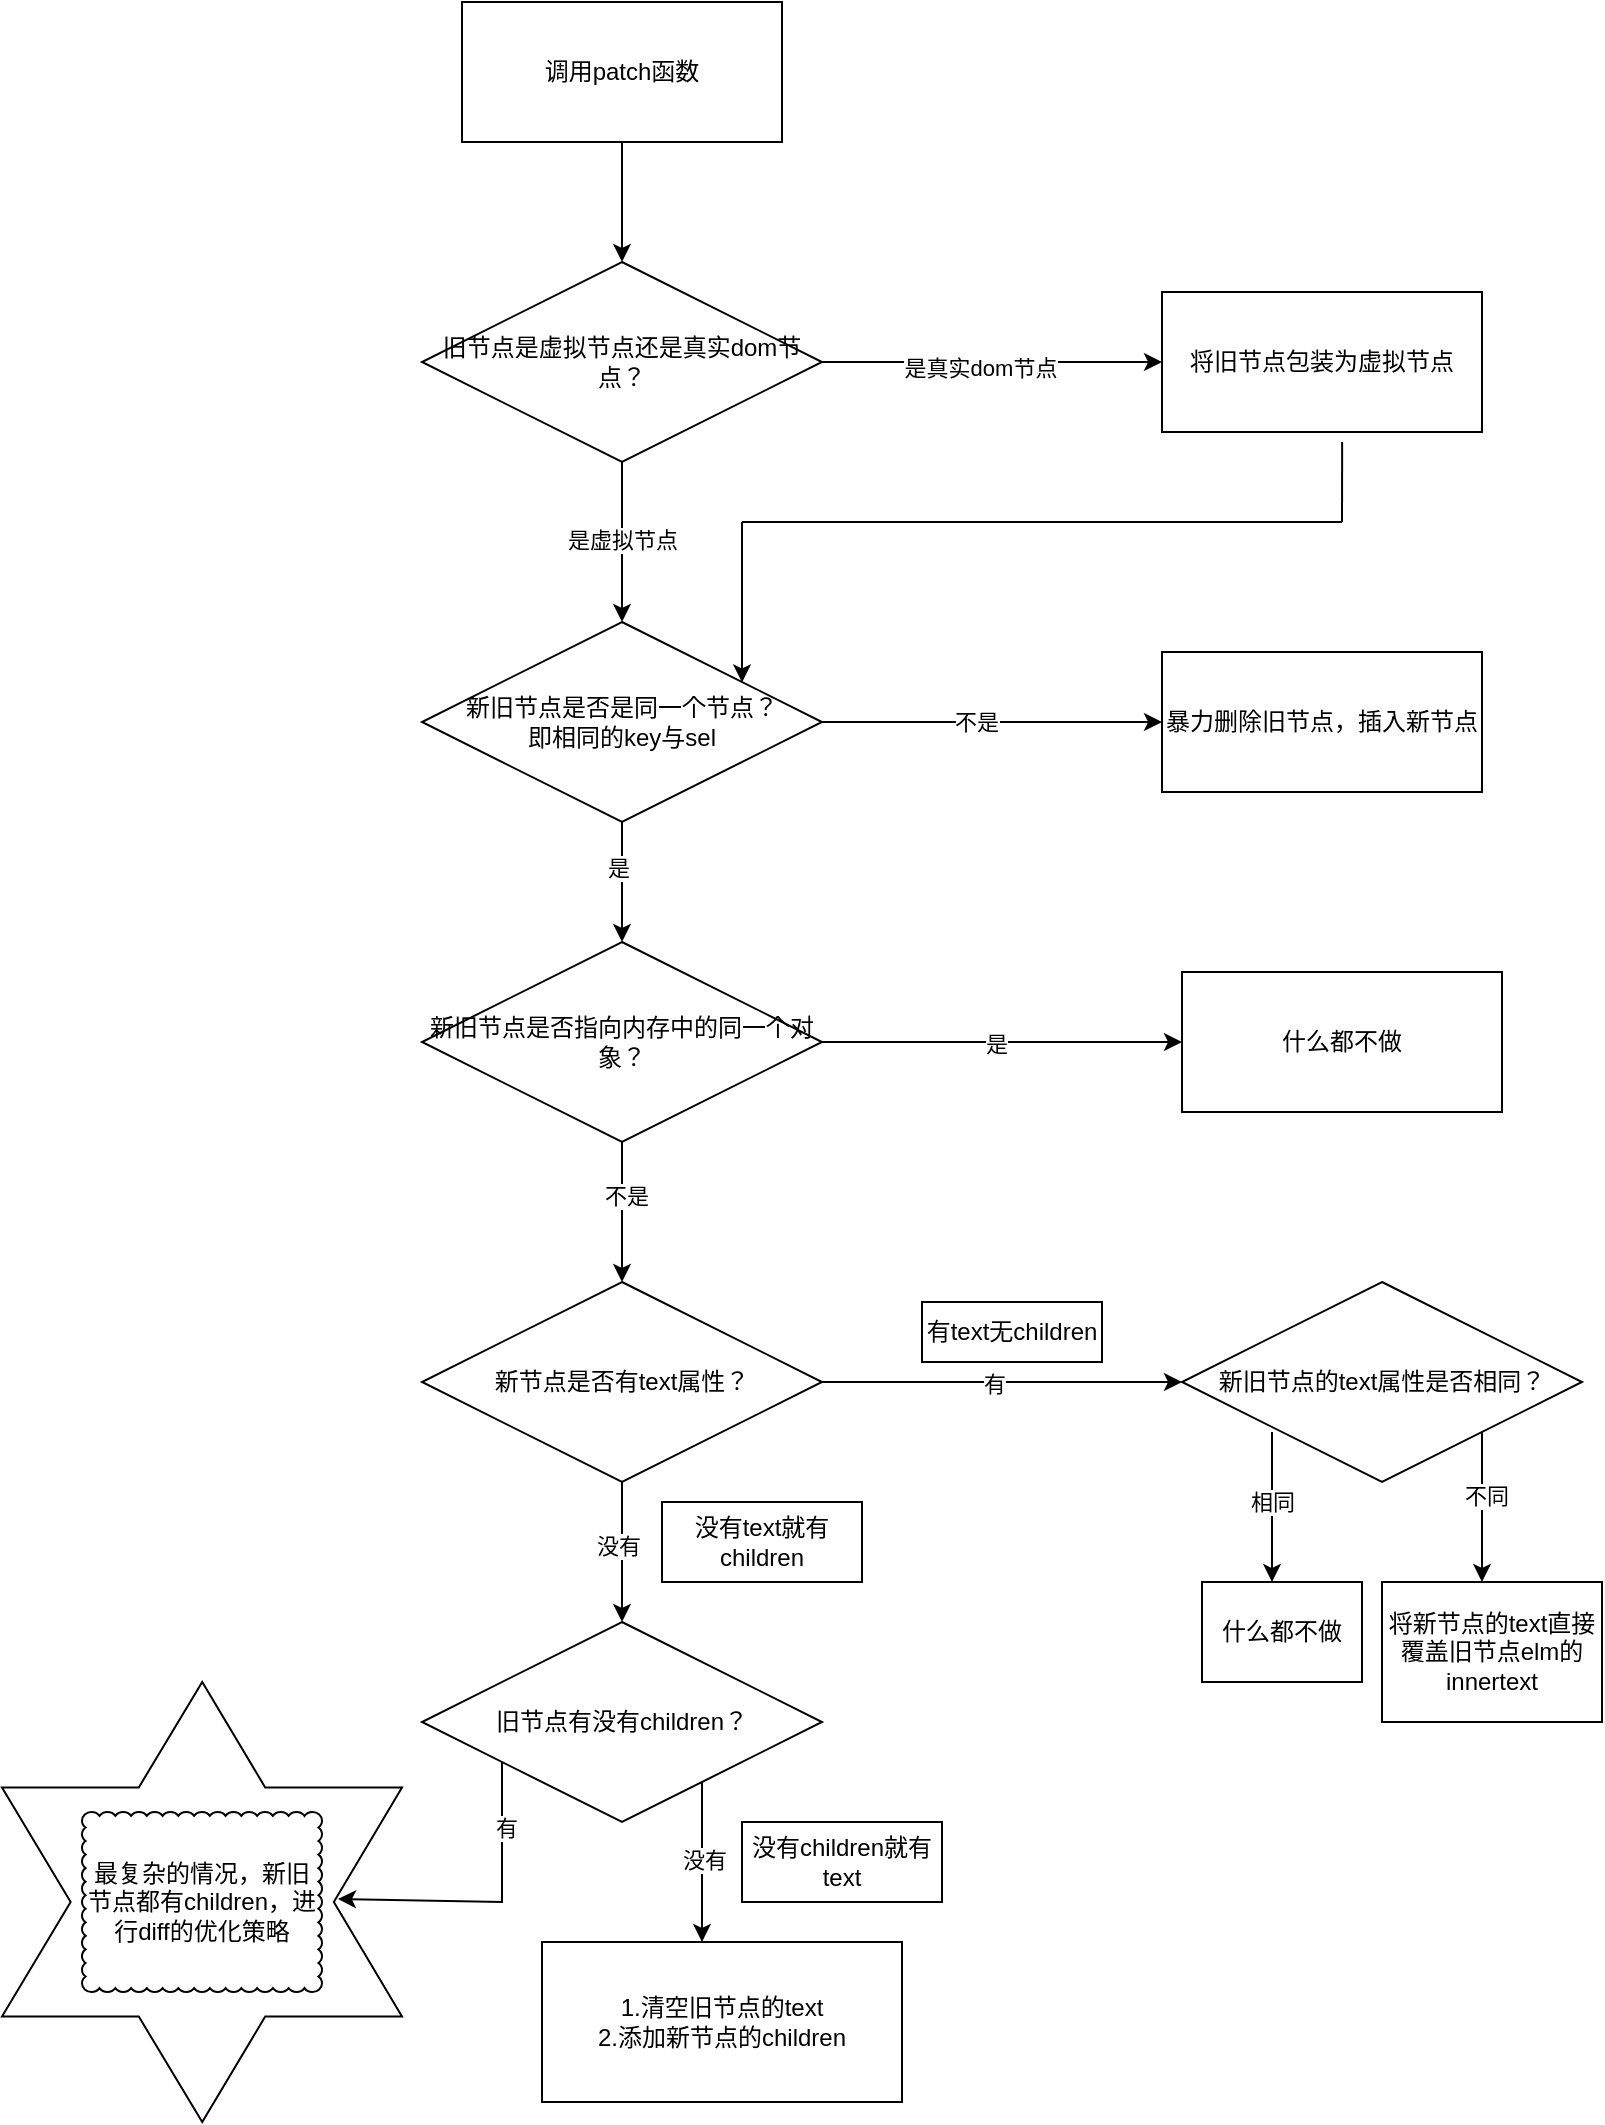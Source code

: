 <mxfile version="22.0.2" type="device">
  <diagram name="第 1 页" id="FmQLkWTraMumQVq7x-Zr">
    <mxGraphModel dx="1917" dy="654" grid="1" gridSize="10" guides="1" tooltips="1" connect="1" arrows="1" fold="1" page="1" pageScale="1" pageWidth="827" pageHeight="1169" math="0" shadow="0">
      <root>
        <mxCell id="0" />
        <mxCell id="1" parent="0" />
        <mxCell id="bMmdcNtneh8HkI6Ku9qq-1" value="调用patch函数" style="rounded=0;whiteSpace=wrap;html=1;" vertex="1" parent="1">
          <mxGeometry x="40" y="50" width="160" height="70" as="geometry" />
        </mxCell>
        <mxCell id="bMmdcNtneh8HkI6Ku9qq-3" value="旧节点是虚拟节点还是真实dom节点？" style="rhombus;whiteSpace=wrap;html=1;" vertex="1" parent="1">
          <mxGeometry x="20" y="180" width="200" height="100" as="geometry" />
        </mxCell>
        <mxCell id="bMmdcNtneh8HkI6Ku9qq-6" value="" style="endArrow=classic;html=1;rounded=0;exitX=0.5;exitY=1;exitDx=0;exitDy=0;entryX=0.5;entryY=0;entryDx=0;entryDy=0;" edge="1" parent="1" source="bMmdcNtneh8HkI6Ku9qq-1" target="bMmdcNtneh8HkI6Ku9qq-3">
          <mxGeometry width="50" height="50" relative="1" as="geometry">
            <mxPoint x="530" y="330" as="sourcePoint" />
            <mxPoint x="580" y="280" as="targetPoint" />
          </mxGeometry>
        </mxCell>
        <mxCell id="bMmdcNtneh8HkI6Ku9qq-7" value="" style="endArrow=classic;html=1;rounded=0;exitX=1;exitY=0.5;exitDx=0;exitDy=0;" edge="1" parent="1" source="bMmdcNtneh8HkI6Ku9qq-3">
          <mxGeometry width="50" height="50" relative="1" as="geometry">
            <mxPoint x="530" y="330" as="sourcePoint" />
            <mxPoint x="390" y="230" as="targetPoint" />
          </mxGeometry>
        </mxCell>
        <mxCell id="bMmdcNtneh8HkI6Ku9qq-8" value="Text" style="edgeLabel;html=1;align=center;verticalAlign=middle;resizable=0;points=[];" vertex="1" connectable="0" parent="bMmdcNtneh8HkI6Ku9qq-7">
          <mxGeometry x="-0.106" y="-2" relative="1" as="geometry">
            <mxPoint as="offset" />
          </mxGeometry>
        </mxCell>
        <mxCell id="bMmdcNtneh8HkI6Ku9qq-9" value="是真实dom节点" style="edgeLabel;html=1;align=center;verticalAlign=middle;resizable=0;points=[];" vertex="1" connectable="0" parent="bMmdcNtneh8HkI6Ku9qq-7">
          <mxGeometry x="-0.071" y="-3" relative="1" as="geometry">
            <mxPoint as="offset" />
          </mxGeometry>
        </mxCell>
        <mxCell id="bMmdcNtneh8HkI6Ku9qq-10" value="将旧节点包装为虚拟节点" style="rounded=0;whiteSpace=wrap;html=1;" vertex="1" parent="1">
          <mxGeometry x="390" y="195" width="160" height="70" as="geometry" />
        </mxCell>
        <mxCell id="bMmdcNtneh8HkI6Ku9qq-11" value="" style="endArrow=classic;html=1;rounded=0;exitX=0.5;exitY=1;exitDx=0;exitDy=0;" edge="1" parent="1" source="bMmdcNtneh8HkI6Ku9qq-3">
          <mxGeometry width="50" height="50" relative="1" as="geometry">
            <mxPoint x="460" y="290" as="sourcePoint" />
            <mxPoint x="120" y="360" as="targetPoint" />
          </mxGeometry>
        </mxCell>
        <mxCell id="bMmdcNtneh8HkI6Ku9qq-12" value="是虚拟节点" style="edgeLabel;html=1;align=center;verticalAlign=middle;resizable=0;points=[];" vertex="1" connectable="0" parent="bMmdcNtneh8HkI6Ku9qq-11">
          <mxGeometry x="-0.037" relative="1" as="geometry">
            <mxPoint as="offset" />
          </mxGeometry>
        </mxCell>
        <mxCell id="bMmdcNtneh8HkI6Ku9qq-13" value="" style="endArrow=none;html=1;rounded=0;exitX=0.563;exitY=1.071;exitDx=0;exitDy=0;exitPerimeter=0;" edge="1" parent="1" source="bMmdcNtneh8HkI6Ku9qq-10">
          <mxGeometry width="50" height="50" relative="1" as="geometry">
            <mxPoint x="460" y="290" as="sourcePoint" />
            <mxPoint x="480" y="310" as="targetPoint" />
          </mxGeometry>
        </mxCell>
        <mxCell id="bMmdcNtneh8HkI6Ku9qq-14" value="" style="endArrow=none;html=1;rounded=0;" edge="1" parent="1">
          <mxGeometry width="50" height="50" relative="1" as="geometry">
            <mxPoint x="480" y="310" as="sourcePoint" />
            <mxPoint x="180" y="310" as="targetPoint" />
          </mxGeometry>
        </mxCell>
        <mxCell id="bMmdcNtneh8HkI6Ku9qq-15" value="" style="endArrow=classic;html=1;rounded=0;entryX=0.8;entryY=0.302;entryDx=0;entryDy=0;entryPerimeter=0;" edge="1" parent="1" target="bMmdcNtneh8HkI6Ku9qq-16">
          <mxGeometry width="50" height="50" relative="1" as="geometry">
            <mxPoint x="180" y="310" as="sourcePoint" />
            <mxPoint x="180" y="360" as="targetPoint" />
          </mxGeometry>
        </mxCell>
        <mxCell id="bMmdcNtneh8HkI6Ku9qq-16" value="新旧节点是否是同一个节点？&lt;br&gt;即相同的key与sel" style="rhombus;whiteSpace=wrap;html=1;" vertex="1" parent="1">
          <mxGeometry x="20" y="360" width="200" height="100" as="geometry" />
        </mxCell>
        <mxCell id="bMmdcNtneh8HkI6Ku9qq-17" value="" style="endArrow=classic;html=1;rounded=0;exitX=1;exitY=0.5;exitDx=0;exitDy=0;entryX=0;entryY=0.5;entryDx=0;entryDy=0;" edge="1" parent="1" source="bMmdcNtneh8HkI6Ku9qq-16" target="bMmdcNtneh8HkI6Ku9qq-19">
          <mxGeometry width="50" height="50" relative="1" as="geometry">
            <mxPoint x="460" y="290" as="sourcePoint" />
            <mxPoint x="380" y="410" as="targetPoint" />
          </mxGeometry>
        </mxCell>
        <mxCell id="bMmdcNtneh8HkI6Ku9qq-18" value="不是" style="edgeLabel;html=1;align=center;verticalAlign=middle;resizable=0;points=[];" vertex="1" connectable="0" parent="bMmdcNtneh8HkI6Ku9qq-17">
          <mxGeometry x="-0.094" relative="1" as="geometry">
            <mxPoint as="offset" />
          </mxGeometry>
        </mxCell>
        <mxCell id="bMmdcNtneh8HkI6Ku9qq-19" value="暴力删除旧节点，插入新节点" style="rounded=0;whiteSpace=wrap;html=1;" vertex="1" parent="1">
          <mxGeometry x="390" y="375" width="160" height="70" as="geometry" />
        </mxCell>
        <mxCell id="bMmdcNtneh8HkI6Ku9qq-20" value="" style="endArrow=classic;html=1;rounded=0;" edge="1" parent="1">
          <mxGeometry width="50" height="50" relative="1" as="geometry">
            <mxPoint x="120" y="460" as="sourcePoint" />
            <mxPoint x="120" y="520" as="targetPoint" />
          </mxGeometry>
        </mxCell>
        <mxCell id="bMmdcNtneh8HkI6Ku9qq-21" value="是" style="edgeLabel;html=1;align=center;verticalAlign=middle;resizable=0;points=[];" vertex="1" connectable="0" parent="bMmdcNtneh8HkI6Ku9qq-20">
          <mxGeometry x="-0.244" y="-2" relative="1" as="geometry">
            <mxPoint as="offset" />
          </mxGeometry>
        </mxCell>
        <mxCell id="bMmdcNtneh8HkI6Ku9qq-22" value="新旧节点是否指向内存中的同一个对象？" style="rhombus;whiteSpace=wrap;html=1;" vertex="1" parent="1">
          <mxGeometry x="20" y="520" width="200" height="100" as="geometry" />
        </mxCell>
        <mxCell id="bMmdcNtneh8HkI6Ku9qq-23" value="" style="endArrow=classic;html=1;rounded=0;exitX=1;exitY=0.5;exitDx=0;exitDy=0;" edge="1" parent="1" source="bMmdcNtneh8HkI6Ku9qq-22">
          <mxGeometry width="50" height="50" relative="1" as="geometry">
            <mxPoint x="460" y="460" as="sourcePoint" />
            <mxPoint x="400" y="570" as="targetPoint" />
          </mxGeometry>
        </mxCell>
        <mxCell id="bMmdcNtneh8HkI6Ku9qq-24" value="是" style="edgeLabel;html=1;align=center;verticalAlign=middle;resizable=0;points=[];" vertex="1" connectable="0" parent="bMmdcNtneh8HkI6Ku9qq-23">
          <mxGeometry x="-0.037" y="-1" relative="1" as="geometry">
            <mxPoint as="offset" />
          </mxGeometry>
        </mxCell>
        <mxCell id="bMmdcNtneh8HkI6Ku9qq-25" value="什么都不做" style="rounded=0;whiteSpace=wrap;html=1;" vertex="1" parent="1">
          <mxGeometry x="400" y="535" width="160" height="70" as="geometry" />
        </mxCell>
        <mxCell id="bMmdcNtneh8HkI6Ku9qq-29" value="" style="endArrow=classic;html=1;rounded=0;" edge="1" parent="1">
          <mxGeometry width="50" height="50" relative="1" as="geometry">
            <mxPoint x="120" y="620" as="sourcePoint" />
            <mxPoint x="120" y="690" as="targetPoint" />
          </mxGeometry>
        </mxCell>
        <mxCell id="bMmdcNtneh8HkI6Ku9qq-30" value="不是" style="edgeLabel;html=1;align=center;verticalAlign=middle;resizable=0;points=[];" vertex="1" connectable="0" parent="bMmdcNtneh8HkI6Ku9qq-29">
          <mxGeometry x="-0.233" y="2" relative="1" as="geometry">
            <mxPoint as="offset" />
          </mxGeometry>
        </mxCell>
        <mxCell id="bMmdcNtneh8HkI6Ku9qq-31" value="新节点是否有text属性？" style="rhombus;whiteSpace=wrap;html=1;" vertex="1" parent="1">
          <mxGeometry x="20" y="690" width="200" height="100" as="geometry" />
        </mxCell>
        <mxCell id="bMmdcNtneh8HkI6Ku9qq-32" value="" style="endArrow=classic;html=1;rounded=0;exitX=1;exitY=0.5;exitDx=0;exitDy=0;" edge="1" parent="1" source="bMmdcNtneh8HkI6Ku9qq-31">
          <mxGeometry width="50" height="50" relative="1" as="geometry">
            <mxPoint x="460" y="710" as="sourcePoint" />
            <mxPoint x="400" y="740" as="targetPoint" />
          </mxGeometry>
        </mxCell>
        <mxCell id="bMmdcNtneh8HkI6Ku9qq-34" value="有" style="edgeLabel;html=1;align=center;verticalAlign=middle;resizable=0;points=[];" vertex="1" connectable="0" parent="bMmdcNtneh8HkI6Ku9qq-32">
          <mxGeometry x="-0.046" y="-1" relative="1" as="geometry">
            <mxPoint as="offset" />
          </mxGeometry>
        </mxCell>
        <mxCell id="bMmdcNtneh8HkI6Ku9qq-35" value="新旧节点的text属性是否相同？" style="rhombus;whiteSpace=wrap;html=1;" vertex="1" parent="1">
          <mxGeometry x="400" y="690" width="200" height="100" as="geometry" />
        </mxCell>
        <mxCell id="bMmdcNtneh8HkI6Ku9qq-36" value="" style="endArrow=classic;html=1;rounded=0;" edge="1" parent="1">
          <mxGeometry width="50" height="50" relative="1" as="geometry">
            <mxPoint x="445" y="765" as="sourcePoint" />
            <mxPoint x="445" y="840" as="targetPoint" />
          </mxGeometry>
        </mxCell>
        <mxCell id="bMmdcNtneh8HkI6Ku9qq-38" value="相同" style="edgeLabel;html=1;align=center;verticalAlign=middle;resizable=0;points=[];" vertex="1" connectable="0" parent="bMmdcNtneh8HkI6Ku9qq-36">
          <mxGeometry x="-0.062" relative="1" as="geometry">
            <mxPoint as="offset" />
          </mxGeometry>
        </mxCell>
        <mxCell id="bMmdcNtneh8HkI6Ku9qq-37" value="什么都不做" style="rounded=0;whiteSpace=wrap;html=1;" vertex="1" parent="1">
          <mxGeometry x="410" y="840" width="80" height="50" as="geometry" />
        </mxCell>
        <mxCell id="bMmdcNtneh8HkI6Ku9qq-39" value="" style="endArrow=classic;html=1;rounded=0;" edge="1" parent="1">
          <mxGeometry width="50" height="50" relative="1" as="geometry">
            <mxPoint x="550" y="765" as="sourcePoint" />
            <mxPoint x="550" y="840" as="targetPoint" />
          </mxGeometry>
        </mxCell>
        <mxCell id="bMmdcNtneh8HkI6Ku9qq-40" value="不同" style="edgeLabel;html=1;align=center;verticalAlign=middle;resizable=0;points=[];" vertex="1" connectable="0" parent="bMmdcNtneh8HkI6Ku9qq-39">
          <mxGeometry x="-0.151" y="2" relative="1" as="geometry">
            <mxPoint as="offset" />
          </mxGeometry>
        </mxCell>
        <mxCell id="bMmdcNtneh8HkI6Ku9qq-41" value="将新节点的text直接覆盖旧节点elm的innertext" style="rounded=0;whiteSpace=wrap;html=1;" vertex="1" parent="1">
          <mxGeometry x="500" y="840" width="110" height="70" as="geometry" />
        </mxCell>
        <mxCell id="bMmdcNtneh8HkI6Ku9qq-42" value="有text无children" style="rounded=0;whiteSpace=wrap;html=1;" vertex="1" parent="1">
          <mxGeometry x="270" y="700" width="90" height="30" as="geometry" />
        </mxCell>
        <mxCell id="bMmdcNtneh8HkI6Ku9qq-43" value="" style="endArrow=classic;html=1;rounded=0;exitX=0.5;exitY=1;exitDx=0;exitDy=0;" edge="1" parent="1" source="bMmdcNtneh8HkI6Ku9qq-31">
          <mxGeometry width="50" height="50" relative="1" as="geometry">
            <mxPoint x="310" y="870" as="sourcePoint" />
            <mxPoint x="120" y="860" as="targetPoint" />
          </mxGeometry>
        </mxCell>
        <mxCell id="bMmdcNtneh8HkI6Ku9qq-44" value="没有" style="edgeLabel;html=1;align=center;verticalAlign=middle;resizable=0;points=[];" vertex="1" connectable="0" parent="bMmdcNtneh8HkI6Ku9qq-43">
          <mxGeometry x="-0.09" y="-2" relative="1" as="geometry">
            <mxPoint as="offset" />
          </mxGeometry>
        </mxCell>
        <mxCell id="bMmdcNtneh8HkI6Ku9qq-45" value="没有text就有children" style="rounded=0;whiteSpace=wrap;html=1;" vertex="1" parent="1">
          <mxGeometry x="140" y="800" width="100" height="40" as="geometry" />
        </mxCell>
        <mxCell id="bMmdcNtneh8HkI6Ku9qq-46" value="旧节点有没有children？" style="rhombus;whiteSpace=wrap;html=1;" vertex="1" parent="1">
          <mxGeometry x="20" y="860" width="200" height="100" as="geometry" />
        </mxCell>
        <mxCell id="bMmdcNtneh8HkI6Ku9qq-47" value="" style="endArrow=classic;html=1;rounded=0;" edge="1" parent="1">
          <mxGeometry width="50" height="50" relative="1" as="geometry">
            <mxPoint x="160" y="940" as="sourcePoint" />
            <mxPoint x="160" y="1020" as="targetPoint" />
          </mxGeometry>
        </mxCell>
        <mxCell id="bMmdcNtneh8HkI6Ku9qq-48" value="没有" style="edgeLabel;html=1;align=center;verticalAlign=middle;resizable=0;points=[];" vertex="1" connectable="0" parent="bMmdcNtneh8HkI6Ku9qq-47">
          <mxGeometry x="-0.037" y="1" relative="1" as="geometry">
            <mxPoint as="offset" />
          </mxGeometry>
        </mxCell>
        <mxCell id="bMmdcNtneh8HkI6Ku9qq-49" value="1.清空旧节点的text&lt;br&gt;2.添加新节点的children" style="rounded=0;whiteSpace=wrap;html=1;" vertex="1" parent="1">
          <mxGeometry x="80" y="1020" width="180" height="80" as="geometry" />
        </mxCell>
        <mxCell id="bMmdcNtneh8HkI6Ku9qq-50" value="没有children就有text" style="rounded=0;whiteSpace=wrap;html=1;" vertex="1" parent="1">
          <mxGeometry x="180" y="960" width="100" height="40" as="geometry" />
        </mxCell>
        <mxCell id="bMmdcNtneh8HkI6Ku9qq-51" value="" style="endArrow=classic;html=1;rounded=0;entryX=0.493;entryY=0.16;entryDx=0;entryDy=0;entryPerimeter=0;" edge="1" parent="1" target="bMmdcNtneh8HkI6Ku9qq-54">
          <mxGeometry width="50" height="50" relative="1" as="geometry">
            <mxPoint x="60" y="930" as="sourcePoint" />
            <mxPoint x="10" y="1000" as="targetPoint" />
            <Array as="points">
              <mxPoint x="60" y="1000" />
            </Array>
          </mxGeometry>
        </mxCell>
        <mxCell id="bMmdcNtneh8HkI6Ku9qq-52" value="有" style="edgeLabel;html=1;align=center;verticalAlign=middle;resizable=0;points=[];" vertex="1" connectable="0" parent="bMmdcNtneh8HkI6Ku9qq-51">
          <mxGeometry x="-0.567" y="2" relative="1" as="geometry">
            <mxPoint as="offset" />
          </mxGeometry>
        </mxCell>
        <mxCell id="bMmdcNtneh8HkI6Ku9qq-54" value="" style="verticalLabelPosition=bottom;verticalAlign=top;html=1;shape=mxgraph.basic.6_point_star;direction=south;" vertex="1" parent="1">
          <mxGeometry x="-190" y="890" width="200" height="220" as="geometry" />
        </mxCell>
        <mxCell id="bMmdcNtneh8HkI6Ku9qq-55" value="最复杂的情况，新旧节点都有children，进行diff的优化策略" style="whiteSpace=wrap;html=1;shape=mxgraph.basic.cloud_rect" vertex="1" parent="1">
          <mxGeometry x="-150" y="955" width="120" height="90" as="geometry" />
        </mxCell>
      </root>
    </mxGraphModel>
  </diagram>
</mxfile>
